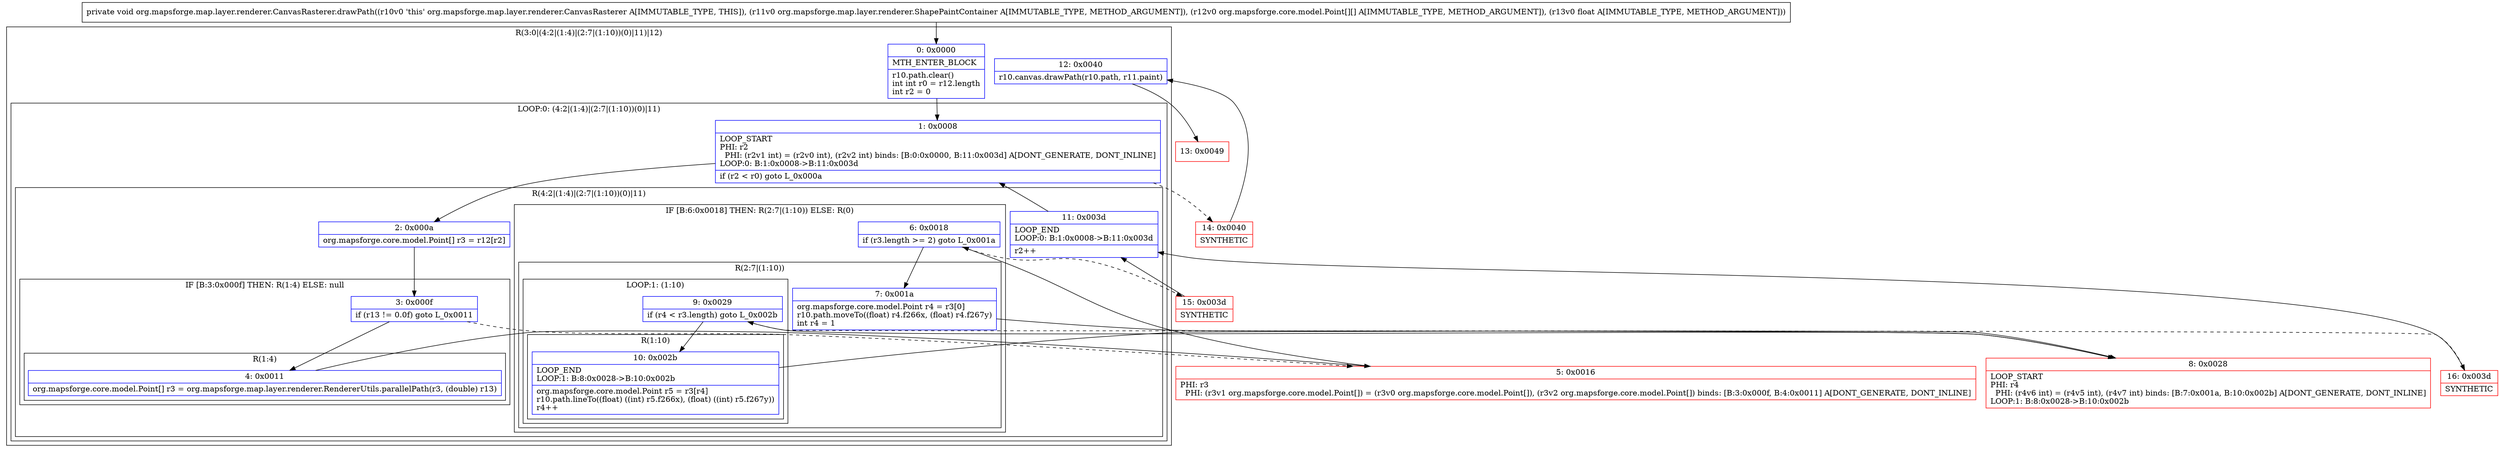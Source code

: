 digraph "CFG fororg.mapsforge.map.layer.renderer.CanvasRasterer.drawPath(Lorg\/mapsforge\/map\/layer\/renderer\/ShapePaintContainer;[[Lorg\/mapsforge\/core\/model\/Point;F)V" {
subgraph cluster_Region_614335552 {
label = "R(3:0|(4:2|(1:4)|(2:7|(1:10))(0)|11)|12)";
node [shape=record,color=blue];
Node_0 [shape=record,label="{0\:\ 0x0000|MTH_ENTER_BLOCK\l|r10.path.clear()\lint int r0 = r12.length\lint r2 = 0\l}"];
subgraph cluster_LoopRegion_461836185 {
label = "LOOP:0: (4:2|(1:4)|(2:7|(1:10))(0)|11)";
node [shape=record,color=blue];
Node_1 [shape=record,label="{1\:\ 0x0008|LOOP_START\lPHI: r2 \l  PHI: (r2v1 int) = (r2v0 int), (r2v2 int) binds: [B:0:0x0000, B:11:0x003d] A[DONT_GENERATE, DONT_INLINE]\lLOOP:0: B:1:0x0008\-\>B:11:0x003d\l|if (r2 \< r0) goto L_0x000a\l}"];
subgraph cluster_Region_410845485 {
label = "R(4:2|(1:4)|(2:7|(1:10))(0)|11)";
node [shape=record,color=blue];
Node_2 [shape=record,label="{2\:\ 0x000a|org.mapsforge.core.model.Point[] r3 = r12[r2]\l}"];
subgraph cluster_IfRegion_217483621 {
label = "IF [B:3:0x000f] THEN: R(1:4) ELSE: null";
node [shape=record,color=blue];
Node_3 [shape=record,label="{3\:\ 0x000f|if (r13 != 0.0f) goto L_0x0011\l}"];
subgraph cluster_Region_771973187 {
label = "R(1:4)";
node [shape=record,color=blue];
Node_4 [shape=record,label="{4\:\ 0x0011|org.mapsforge.core.model.Point[] r3 = org.mapsforge.map.layer.renderer.RendererUtils.parallelPath(r3, (double) r13)\l}"];
}
}
subgraph cluster_IfRegion_2053885383 {
label = "IF [B:6:0x0018] THEN: R(2:7|(1:10)) ELSE: R(0)";
node [shape=record,color=blue];
Node_6 [shape=record,label="{6\:\ 0x0018|if (r3.length \>= 2) goto L_0x001a\l}"];
subgraph cluster_Region_1496579796 {
label = "R(2:7|(1:10))";
node [shape=record,color=blue];
Node_7 [shape=record,label="{7\:\ 0x001a|org.mapsforge.core.model.Point r4 = r3[0]\lr10.path.moveTo((float) r4.f266x, (float) r4.f267y)\lint r4 = 1\l}"];
subgraph cluster_LoopRegion_699922614 {
label = "LOOP:1: (1:10)";
node [shape=record,color=blue];
Node_9 [shape=record,label="{9\:\ 0x0029|if (r4 \< r3.length) goto L_0x002b\l}"];
subgraph cluster_Region_469992635 {
label = "R(1:10)";
node [shape=record,color=blue];
Node_10 [shape=record,label="{10\:\ 0x002b|LOOP_END\lLOOP:1: B:8:0x0028\-\>B:10:0x002b\l|org.mapsforge.core.model.Point r5 = r3[r4]\lr10.path.lineTo((float) ((int) r5.f266x), (float) ((int) r5.f267y))\lr4++\l}"];
}
}
}
subgraph cluster_Region_1635686948 {
label = "R(0)";
node [shape=record,color=blue];
}
}
Node_11 [shape=record,label="{11\:\ 0x003d|LOOP_END\lLOOP:0: B:1:0x0008\-\>B:11:0x003d\l|r2++\l}"];
}
}
Node_12 [shape=record,label="{12\:\ 0x0040|r10.canvas.drawPath(r10.path, r11.paint)\l}"];
}
Node_5 [shape=record,color=red,label="{5\:\ 0x0016|PHI: r3 \l  PHI: (r3v1 org.mapsforge.core.model.Point[]) = (r3v0 org.mapsforge.core.model.Point[]), (r3v2 org.mapsforge.core.model.Point[]) binds: [B:3:0x000f, B:4:0x0011] A[DONT_GENERATE, DONT_INLINE]\l}"];
Node_8 [shape=record,color=red,label="{8\:\ 0x0028|LOOP_START\lPHI: r4 \l  PHI: (r4v6 int) = (r4v5 int), (r4v7 int) binds: [B:7:0x001a, B:10:0x002b] A[DONT_GENERATE, DONT_INLINE]\lLOOP:1: B:8:0x0028\-\>B:10:0x002b\l}"];
Node_13 [shape=record,color=red,label="{13\:\ 0x0049}"];
Node_14 [shape=record,color=red,label="{14\:\ 0x0040|SYNTHETIC\l}"];
Node_15 [shape=record,color=red,label="{15\:\ 0x003d|SYNTHETIC\l}"];
Node_16 [shape=record,color=red,label="{16\:\ 0x003d|SYNTHETIC\l}"];
MethodNode[shape=record,label="{private void org.mapsforge.map.layer.renderer.CanvasRasterer.drawPath((r10v0 'this' org.mapsforge.map.layer.renderer.CanvasRasterer A[IMMUTABLE_TYPE, THIS]), (r11v0 org.mapsforge.map.layer.renderer.ShapePaintContainer A[IMMUTABLE_TYPE, METHOD_ARGUMENT]), (r12v0 org.mapsforge.core.model.Point[][] A[IMMUTABLE_TYPE, METHOD_ARGUMENT]), (r13v0 float A[IMMUTABLE_TYPE, METHOD_ARGUMENT])) }"];
MethodNode -> Node_0;
Node_0 -> Node_1;
Node_1 -> Node_2;
Node_1 -> Node_14[style=dashed];
Node_2 -> Node_3;
Node_3 -> Node_4;
Node_3 -> Node_5[style=dashed];
Node_4 -> Node_5;
Node_6 -> Node_7;
Node_6 -> Node_15[style=dashed];
Node_7 -> Node_8;
Node_9 -> Node_10;
Node_9 -> Node_16[style=dashed];
Node_10 -> Node_8;
Node_11 -> Node_1;
Node_12 -> Node_13;
Node_5 -> Node_6;
Node_8 -> Node_9;
Node_14 -> Node_12;
Node_15 -> Node_11;
Node_16 -> Node_11;
}

